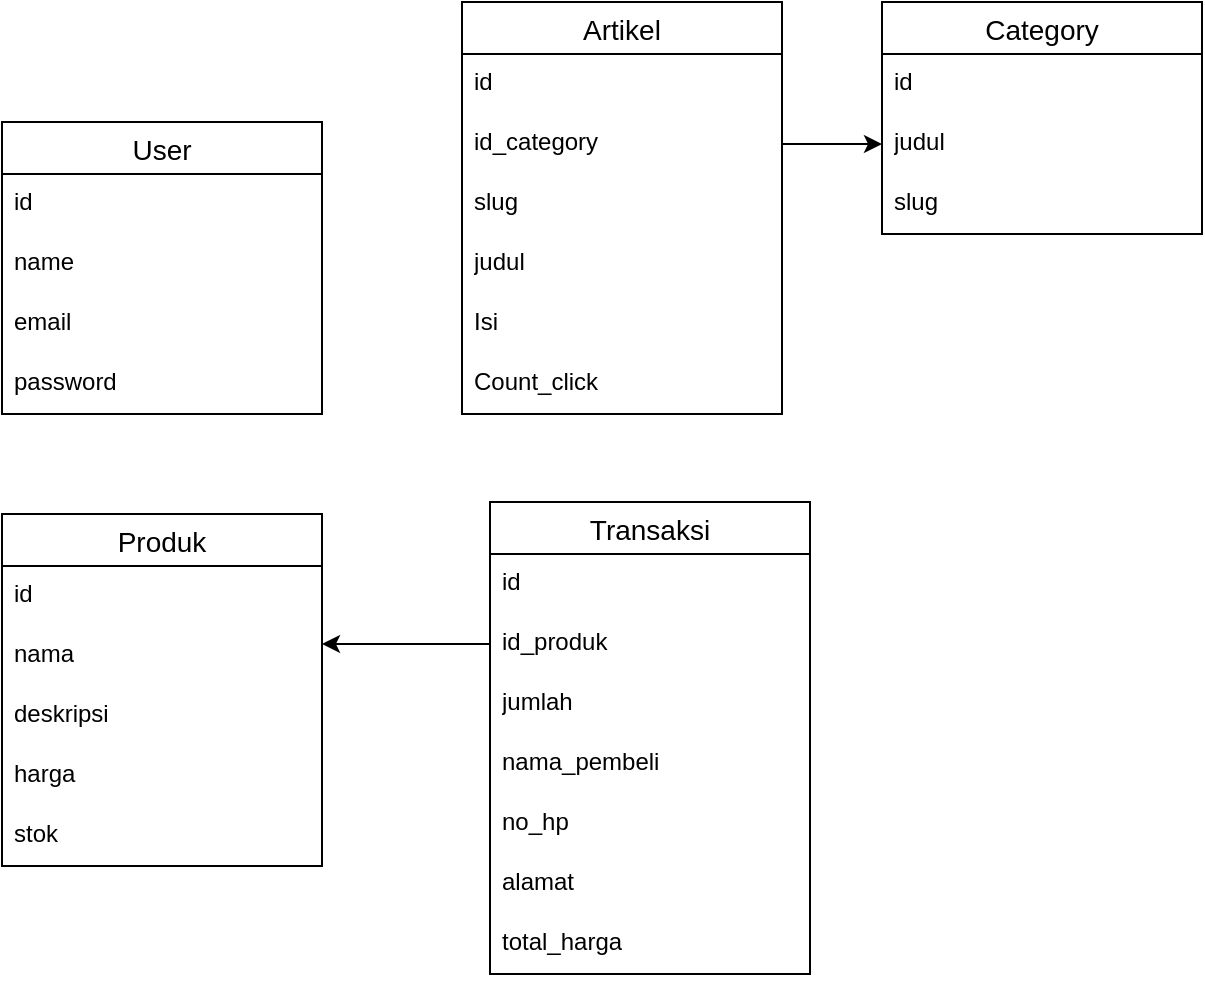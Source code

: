 <mxfile version="28.0.4">
  <diagram name="Halaman-1" id="ABIZbpxfbBQZwDydBkqK">
    <mxGraphModel dx="1281" dy="642" grid="1" gridSize="10" guides="1" tooltips="1" connect="1" arrows="1" fold="1" page="1" pageScale="1" pageWidth="827" pageHeight="1169" math="0" shadow="0">
      <root>
        <mxCell id="0" />
        <mxCell id="1" parent="0" />
        <mxCell id="Q242r_6-1s8_WNYlAGzZ-1" value="User" style="swimlane;fontStyle=0;childLayout=stackLayout;horizontal=1;startSize=26;horizontalStack=0;resizeParent=1;resizeParentMax=0;resizeLast=0;collapsible=1;marginBottom=0;align=center;fontSize=14;" vertex="1" parent="1">
          <mxGeometry x="170" y="90" width="160" height="146" as="geometry" />
        </mxCell>
        <mxCell id="Q242r_6-1s8_WNYlAGzZ-2" value="id" style="text;strokeColor=none;fillColor=none;spacingLeft=4;spacingRight=4;overflow=hidden;rotatable=0;points=[[0,0.5],[1,0.5]];portConstraint=eastwest;fontSize=12;whiteSpace=wrap;html=1;" vertex="1" parent="Q242r_6-1s8_WNYlAGzZ-1">
          <mxGeometry y="26" width="160" height="30" as="geometry" />
        </mxCell>
        <mxCell id="Q242r_6-1s8_WNYlAGzZ-3" value="name" style="text;strokeColor=none;fillColor=none;spacingLeft=4;spacingRight=4;overflow=hidden;rotatable=0;points=[[0,0.5],[1,0.5]];portConstraint=eastwest;fontSize=12;whiteSpace=wrap;html=1;" vertex="1" parent="Q242r_6-1s8_WNYlAGzZ-1">
          <mxGeometry y="56" width="160" height="30" as="geometry" />
        </mxCell>
        <mxCell id="Q242r_6-1s8_WNYlAGzZ-4" value="email" style="text;strokeColor=none;fillColor=none;spacingLeft=4;spacingRight=4;overflow=hidden;rotatable=0;points=[[0,0.5],[1,0.5]];portConstraint=eastwest;fontSize=12;whiteSpace=wrap;html=1;" vertex="1" parent="Q242r_6-1s8_WNYlAGzZ-1">
          <mxGeometry y="86" width="160" height="30" as="geometry" />
        </mxCell>
        <mxCell id="Q242r_6-1s8_WNYlAGzZ-17" value="password" style="text;strokeColor=none;fillColor=none;spacingLeft=4;spacingRight=4;overflow=hidden;rotatable=0;points=[[0,0.5],[1,0.5]];portConstraint=eastwest;fontSize=12;whiteSpace=wrap;html=1;" vertex="1" parent="Q242r_6-1s8_WNYlAGzZ-1">
          <mxGeometry y="116" width="160" height="30" as="geometry" />
        </mxCell>
        <mxCell id="Q242r_6-1s8_WNYlAGzZ-5" value="Artikel" style="swimlane;fontStyle=0;childLayout=stackLayout;horizontal=1;startSize=26;horizontalStack=0;resizeParent=1;resizeParentMax=0;resizeLast=0;collapsible=1;marginBottom=0;align=center;fontSize=14;" vertex="1" parent="1">
          <mxGeometry x="400" y="30" width="160" height="206" as="geometry" />
        </mxCell>
        <mxCell id="Q242r_6-1s8_WNYlAGzZ-6" value="id" style="text;strokeColor=none;fillColor=none;spacingLeft=4;spacingRight=4;overflow=hidden;rotatable=0;points=[[0,0.5],[1,0.5]];portConstraint=eastwest;fontSize=12;whiteSpace=wrap;html=1;" vertex="1" parent="Q242r_6-1s8_WNYlAGzZ-5">
          <mxGeometry y="26" width="160" height="30" as="geometry" />
        </mxCell>
        <mxCell id="Q242r_6-1s8_WNYlAGzZ-7" value="id_category" style="text;strokeColor=none;fillColor=none;spacingLeft=4;spacingRight=4;overflow=hidden;rotatable=0;points=[[0,0.5],[1,0.5]];portConstraint=eastwest;fontSize=12;whiteSpace=wrap;html=1;" vertex="1" parent="Q242r_6-1s8_WNYlAGzZ-5">
          <mxGeometry y="56" width="160" height="30" as="geometry" />
        </mxCell>
        <mxCell id="Q242r_6-1s8_WNYlAGzZ-24" value="slug" style="text;strokeColor=none;fillColor=none;spacingLeft=4;spacingRight=4;overflow=hidden;rotatable=0;points=[[0,0.5],[1,0.5]];portConstraint=eastwest;fontSize=12;whiteSpace=wrap;html=1;" vertex="1" parent="Q242r_6-1s8_WNYlAGzZ-5">
          <mxGeometry y="86" width="160" height="30" as="geometry" />
        </mxCell>
        <mxCell id="Q242r_6-1s8_WNYlAGzZ-8" value="judul" style="text;strokeColor=none;fillColor=none;spacingLeft=4;spacingRight=4;overflow=hidden;rotatable=0;points=[[0,0.5],[1,0.5]];portConstraint=eastwest;fontSize=12;whiteSpace=wrap;html=1;" vertex="1" parent="Q242r_6-1s8_WNYlAGzZ-5">
          <mxGeometry y="116" width="160" height="30" as="geometry" />
        </mxCell>
        <mxCell id="Q242r_6-1s8_WNYlAGzZ-22" value="Isi" style="text;strokeColor=none;fillColor=none;spacingLeft=4;spacingRight=4;overflow=hidden;rotatable=0;points=[[0,0.5],[1,0.5]];portConstraint=eastwest;fontSize=12;whiteSpace=wrap;html=1;" vertex="1" parent="Q242r_6-1s8_WNYlAGzZ-5">
          <mxGeometry y="146" width="160" height="30" as="geometry" />
        </mxCell>
        <mxCell id="Q242r_6-1s8_WNYlAGzZ-23" value="Count_click" style="text;strokeColor=none;fillColor=none;spacingLeft=4;spacingRight=4;overflow=hidden;rotatable=0;points=[[0,0.5],[1,0.5]];portConstraint=eastwest;fontSize=12;whiteSpace=wrap;html=1;" vertex="1" parent="Q242r_6-1s8_WNYlAGzZ-5">
          <mxGeometry y="176" width="160" height="30" as="geometry" />
        </mxCell>
        <mxCell id="Q242r_6-1s8_WNYlAGzZ-9" value="Produk" style="swimlane;fontStyle=0;childLayout=stackLayout;horizontal=1;startSize=26;horizontalStack=0;resizeParent=1;resizeParentMax=0;resizeLast=0;collapsible=1;marginBottom=0;align=center;fontSize=14;" vertex="1" parent="1">
          <mxGeometry x="170" y="286" width="160" height="176" as="geometry" />
        </mxCell>
        <mxCell id="Q242r_6-1s8_WNYlAGzZ-10" value="id" style="text;strokeColor=none;fillColor=none;spacingLeft=4;spacingRight=4;overflow=hidden;rotatable=0;points=[[0,0.5],[1,0.5]];portConstraint=eastwest;fontSize=12;whiteSpace=wrap;html=1;" vertex="1" parent="Q242r_6-1s8_WNYlAGzZ-9">
          <mxGeometry y="26" width="160" height="30" as="geometry" />
        </mxCell>
        <mxCell id="Q242r_6-1s8_WNYlAGzZ-11" value="nama" style="text;strokeColor=none;fillColor=none;spacingLeft=4;spacingRight=4;overflow=hidden;rotatable=0;points=[[0,0.5],[1,0.5]];portConstraint=eastwest;fontSize=12;whiteSpace=wrap;html=1;" vertex="1" parent="Q242r_6-1s8_WNYlAGzZ-9">
          <mxGeometry y="56" width="160" height="30" as="geometry" />
        </mxCell>
        <mxCell id="Q242r_6-1s8_WNYlAGzZ-12" value="deskripsi" style="text;strokeColor=none;fillColor=none;spacingLeft=4;spacingRight=4;overflow=hidden;rotatable=0;points=[[0,0.5],[1,0.5]];portConstraint=eastwest;fontSize=12;whiteSpace=wrap;html=1;" vertex="1" parent="Q242r_6-1s8_WNYlAGzZ-9">
          <mxGeometry y="86" width="160" height="30" as="geometry" />
        </mxCell>
        <mxCell id="Q242r_6-1s8_WNYlAGzZ-25" value="harga" style="text;strokeColor=none;fillColor=none;spacingLeft=4;spacingRight=4;overflow=hidden;rotatable=0;points=[[0,0.5],[1,0.5]];portConstraint=eastwest;fontSize=12;whiteSpace=wrap;html=1;" vertex="1" parent="Q242r_6-1s8_WNYlAGzZ-9">
          <mxGeometry y="116" width="160" height="30" as="geometry" />
        </mxCell>
        <mxCell id="Q242r_6-1s8_WNYlAGzZ-34" value="stok" style="text;strokeColor=none;fillColor=none;spacingLeft=4;spacingRight=4;overflow=hidden;rotatable=0;points=[[0,0.5],[1,0.5]];portConstraint=eastwest;fontSize=12;whiteSpace=wrap;html=1;" vertex="1" parent="Q242r_6-1s8_WNYlAGzZ-9">
          <mxGeometry y="146" width="160" height="30" as="geometry" />
        </mxCell>
        <mxCell id="Q242r_6-1s8_WNYlAGzZ-13" value="Transaksi" style="swimlane;fontStyle=0;childLayout=stackLayout;horizontal=1;startSize=26;horizontalStack=0;resizeParent=1;resizeParentMax=0;resizeLast=0;collapsible=1;marginBottom=0;align=center;fontSize=14;" vertex="1" parent="1">
          <mxGeometry x="414" y="280" width="160" height="236" as="geometry" />
        </mxCell>
        <mxCell id="Q242r_6-1s8_WNYlAGzZ-14" value="id" style="text;strokeColor=none;fillColor=none;spacingLeft=4;spacingRight=4;overflow=hidden;rotatable=0;points=[[0,0.5],[1,0.5]];portConstraint=eastwest;fontSize=12;whiteSpace=wrap;html=1;" vertex="1" parent="Q242r_6-1s8_WNYlAGzZ-13">
          <mxGeometry y="26" width="160" height="30" as="geometry" />
        </mxCell>
        <mxCell id="Q242r_6-1s8_WNYlAGzZ-39" style="edgeStyle=orthogonalEdgeStyle;rounded=0;orthogonalLoop=1;jettySize=auto;html=1;" edge="1" parent="Q242r_6-1s8_WNYlAGzZ-13" source="Q242r_6-1s8_WNYlAGzZ-15">
          <mxGeometry relative="1" as="geometry">
            <mxPoint x="-84" y="71" as="targetPoint" />
          </mxGeometry>
        </mxCell>
        <mxCell id="Q242r_6-1s8_WNYlAGzZ-15" value="id_produk" style="text;strokeColor=none;fillColor=none;spacingLeft=4;spacingRight=4;overflow=hidden;rotatable=0;points=[[0,0.5],[1,0.5]];portConstraint=eastwest;fontSize=12;whiteSpace=wrap;html=1;" vertex="1" parent="Q242r_6-1s8_WNYlAGzZ-13">
          <mxGeometry y="56" width="160" height="30" as="geometry" />
        </mxCell>
        <mxCell id="Q242r_6-1s8_WNYlAGzZ-32" value="jumlah" style="text;strokeColor=none;fillColor=none;spacingLeft=4;spacingRight=4;overflow=hidden;rotatable=0;points=[[0,0.5],[1,0.5]];portConstraint=eastwest;fontSize=12;whiteSpace=wrap;html=1;" vertex="1" parent="Q242r_6-1s8_WNYlAGzZ-13">
          <mxGeometry y="86" width="160" height="30" as="geometry" />
        </mxCell>
        <mxCell id="Q242r_6-1s8_WNYlAGzZ-16" value="nama_pembeli" style="text;strokeColor=none;fillColor=none;spacingLeft=4;spacingRight=4;overflow=hidden;rotatable=0;points=[[0,0.5],[1,0.5]];portConstraint=eastwest;fontSize=12;whiteSpace=wrap;html=1;" vertex="1" parent="Q242r_6-1s8_WNYlAGzZ-13">
          <mxGeometry y="116" width="160" height="30" as="geometry" />
        </mxCell>
        <mxCell id="Q242r_6-1s8_WNYlAGzZ-30" value="no_hp" style="text;strokeColor=none;fillColor=none;spacingLeft=4;spacingRight=4;overflow=hidden;rotatable=0;points=[[0,0.5],[1,0.5]];portConstraint=eastwest;fontSize=12;whiteSpace=wrap;html=1;" vertex="1" parent="Q242r_6-1s8_WNYlAGzZ-13">
          <mxGeometry y="146" width="160" height="30" as="geometry" />
        </mxCell>
        <mxCell id="Q242r_6-1s8_WNYlAGzZ-31" value="alamat" style="text;strokeColor=none;fillColor=none;spacingLeft=4;spacingRight=4;overflow=hidden;rotatable=0;points=[[0,0.5],[1,0.5]];portConstraint=eastwest;fontSize=12;whiteSpace=wrap;html=1;" vertex="1" parent="Q242r_6-1s8_WNYlAGzZ-13">
          <mxGeometry y="176" width="160" height="30" as="geometry" />
        </mxCell>
        <mxCell id="Q242r_6-1s8_WNYlAGzZ-33" value="total_harga" style="text;strokeColor=none;fillColor=none;spacingLeft=4;spacingRight=4;overflow=hidden;rotatable=0;points=[[0,0.5],[1,0.5]];portConstraint=eastwest;fontSize=12;whiteSpace=wrap;html=1;" vertex="1" parent="Q242r_6-1s8_WNYlAGzZ-13">
          <mxGeometry y="206" width="160" height="30" as="geometry" />
        </mxCell>
        <mxCell id="Q242r_6-1s8_WNYlAGzZ-18" value="Category" style="swimlane;fontStyle=0;childLayout=stackLayout;horizontal=1;startSize=26;horizontalStack=0;resizeParent=1;resizeParentMax=0;resizeLast=0;collapsible=1;marginBottom=0;align=center;fontSize=14;" vertex="1" parent="1">
          <mxGeometry x="610" y="30" width="160" height="116" as="geometry" />
        </mxCell>
        <mxCell id="Q242r_6-1s8_WNYlAGzZ-19" value="id" style="text;strokeColor=none;fillColor=none;spacingLeft=4;spacingRight=4;overflow=hidden;rotatable=0;points=[[0,0.5],[1,0.5]];portConstraint=eastwest;fontSize=12;whiteSpace=wrap;html=1;" vertex="1" parent="Q242r_6-1s8_WNYlAGzZ-18">
          <mxGeometry y="26" width="160" height="30" as="geometry" />
        </mxCell>
        <mxCell id="Q242r_6-1s8_WNYlAGzZ-20" value="judul" style="text;strokeColor=none;fillColor=none;spacingLeft=4;spacingRight=4;overflow=hidden;rotatable=0;points=[[0,0.5],[1,0.5]];portConstraint=eastwest;fontSize=12;whiteSpace=wrap;html=1;" vertex="1" parent="Q242r_6-1s8_WNYlAGzZ-18">
          <mxGeometry y="56" width="160" height="30" as="geometry" />
        </mxCell>
        <mxCell id="Q242r_6-1s8_WNYlAGzZ-21" value="slug" style="text;strokeColor=none;fillColor=none;spacingLeft=4;spacingRight=4;overflow=hidden;rotatable=0;points=[[0,0.5],[1,0.5]];portConstraint=eastwest;fontSize=12;whiteSpace=wrap;html=1;" vertex="1" parent="Q242r_6-1s8_WNYlAGzZ-18">
          <mxGeometry y="86" width="160" height="30" as="geometry" />
        </mxCell>
        <mxCell id="Q242r_6-1s8_WNYlAGzZ-38" style="edgeStyle=orthogonalEdgeStyle;rounded=0;orthogonalLoop=1;jettySize=auto;html=1;entryX=0;entryY=0.5;entryDx=0;entryDy=0;" edge="1" parent="1" source="Q242r_6-1s8_WNYlAGzZ-7" target="Q242r_6-1s8_WNYlAGzZ-20">
          <mxGeometry relative="1" as="geometry" />
        </mxCell>
      </root>
    </mxGraphModel>
  </diagram>
</mxfile>
